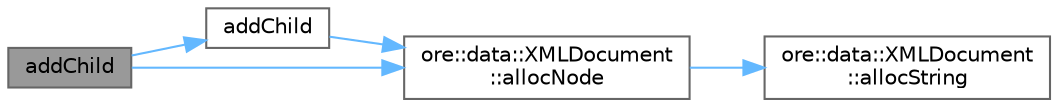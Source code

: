 digraph "addChild"
{
 // INTERACTIVE_SVG=YES
 // LATEX_PDF_SIZE
  bgcolor="transparent";
  edge [fontname=Helvetica,fontsize=10,labelfontname=Helvetica,labelfontsize=10];
  node [fontname=Helvetica,fontsize=10,shape=box,height=0.2,width=0.4];
  rankdir="LR";
  Node1 [label="addChild",height=0.2,width=0.4,color="gray40", fillcolor="grey60", style="filled", fontcolor="black",tooltip=" "];
  Node1 -> Node2 [color="steelblue1",style="solid"];
  Node2 [label="addChild",height=0.2,width=0.4,color="grey40", fillcolor="white", style="filled",URL="$classore_1_1data_1_1_x_m_l_utils.html#aced1fd4bd35df3642d8022301744b138",tooltip=" "];
  Node2 -> Node3 [color="steelblue1",style="solid"];
  Node3 [label="ore::data::XMLDocument\l::allocNode",height=0.2,width=0.4,color="grey40", fillcolor="white", style="filled",URL="$classore_1_1data_1_1_x_m_l_document.html#a8717c517803f0df2e693e3cadefeafd7",tooltip="util functions that wrap rapidxml"];
  Node3 -> Node4 [color="steelblue1",style="solid"];
  Node4 [label="ore::data::XMLDocument\l::allocString",height=0.2,width=0.4,color="grey40", fillcolor="white", style="filled",URL="$classore_1_1data_1_1_x_m_l_document.html#ae3474059e483990f3afea260096e5c90",tooltip=" "];
  Node1 -> Node3 [color="steelblue1",style="solid"];
}
